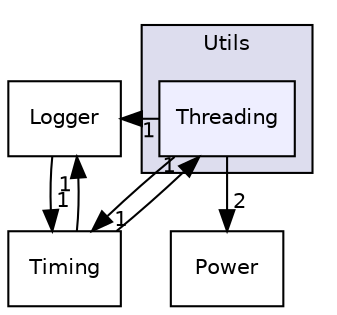 digraph "/workplace/avs-device-sdk/AVSCommon/Utils/include/AVSCommon/Utils/Threading" {
  compound=true
  node [ fontsize="10", fontname="Helvetica"];
  edge [ labelfontsize="10", labelfontname="Helvetica"];
  subgraph clusterdir_ee116be5d1129358ffaec72096859541 {
    graph [ bgcolor="#ddddee", pencolor="black", label="Utils" fontname="Helvetica", fontsize="10", URL="dir_ee116be5d1129358ffaec72096859541.html"]
  dir_28c38612a2e19c2720cd1287ea8c9ceb [shape=box, label="Threading", style="filled", fillcolor="#eeeeff", pencolor="black", URL="dir_28c38612a2e19c2720cd1287ea8c9ceb.html"];
  }
  dir_432ae366851f981ad5bcb252f92369c5 [shape=box label="Logger" URL="dir_432ae366851f981ad5bcb252f92369c5.html"];
  dir_b87968e904c49b1e151e63fd16be423f [shape=box label="Timing" URL="dir_b87968e904c49b1e151e63fd16be423f.html"];
  dir_e3c59eaf8079fe2bcde317b60ab0c7a2 [shape=box label="Power" URL="dir_e3c59eaf8079fe2bcde317b60ab0c7a2.html"];
  dir_28c38612a2e19c2720cd1287ea8c9ceb->dir_432ae366851f981ad5bcb252f92369c5 [headlabel="1", labeldistance=1.5 headhref="dir_000200_000190.html"];
  dir_28c38612a2e19c2720cd1287ea8c9ceb->dir_b87968e904c49b1e151e63fd16be423f [headlabel="1", labeldistance=1.5 headhref="dir_000200_000201.html"];
  dir_28c38612a2e19c2720cd1287ea8c9ceb->dir_e3c59eaf8079fe2bcde317b60ab0c7a2 [headlabel="2", labeldistance=1.5 headhref="dir_000200_000196.html"];
  dir_432ae366851f981ad5bcb252f92369c5->dir_b87968e904c49b1e151e63fd16be423f [headlabel="1", labeldistance=1.5 headhref="dir_000190_000201.html"];
  dir_b87968e904c49b1e151e63fd16be423f->dir_28c38612a2e19c2720cd1287ea8c9ceb [headlabel="1", labeldistance=1.5 headhref="dir_000201_000200.html"];
  dir_b87968e904c49b1e151e63fd16be423f->dir_432ae366851f981ad5bcb252f92369c5 [headlabel="1", labeldistance=1.5 headhref="dir_000201_000190.html"];
}
